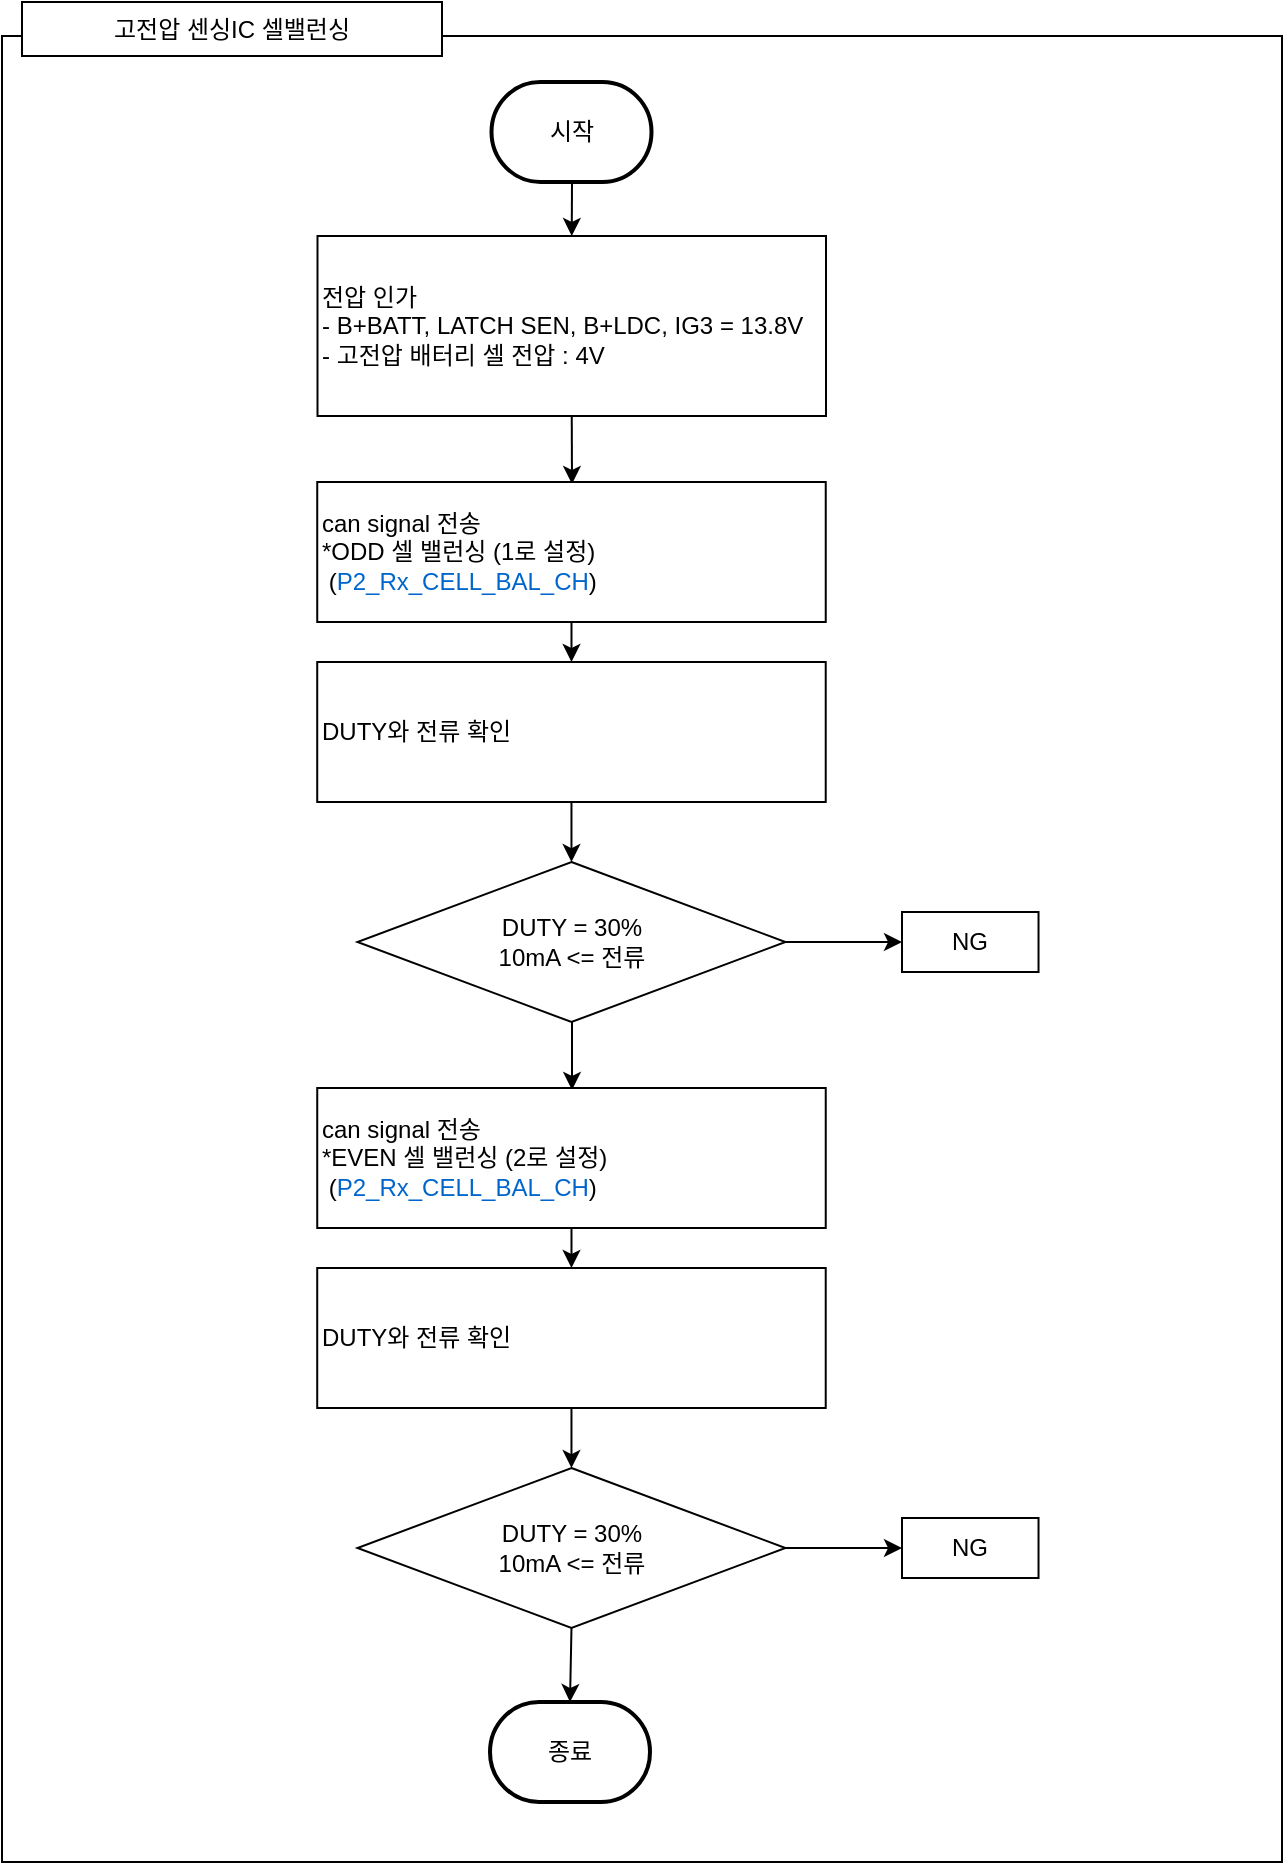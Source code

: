 <mxfile version="22.1.21" type="github">
  <diagram name="페이지-1" id="i4kZyCOu4kcTUlXigqUq">
    <mxGraphModel dx="2353" dy="287" grid="1" gridSize="10" guides="1" tooltips="1" connect="1" arrows="1" fold="1" page="1" pageScale="1" pageWidth="827" pageHeight="1169" math="0" shadow="0">
      <root>
        <mxCell id="0" />
        <mxCell id="1" parent="0" />
        <mxCell id="JR--cD0cvc0XQbJhbA4U-1" value="" style="rounded=0;whiteSpace=wrap;html=1;align=left;" vertex="1" parent="1">
          <mxGeometry x="90" y="1247" width="640" height="913" as="geometry" />
        </mxCell>
        <mxCell id="JR--cD0cvc0XQbJhbA4U-2" value="시작" style="strokeWidth=2;html=1;shape=mxgraph.flowchart.terminator;whiteSpace=wrap;" vertex="1" parent="1">
          <mxGeometry x="334.75" y="1270" width="80" height="50" as="geometry" />
        </mxCell>
        <mxCell id="JR--cD0cvc0XQbJhbA4U-3" value="고전압 센싱IC 셀밸런싱" style="rounded=0;whiteSpace=wrap;html=1;align=center;" vertex="1" parent="1">
          <mxGeometry x="100" y="1230" width="210" height="27" as="geometry" />
        </mxCell>
        <mxCell id="JR--cD0cvc0XQbJhbA4U-4" value="전압 인가&lt;br&gt;- B+BATT, LATCH SEN, B+LDC, IG3 = 13.8V&lt;br&gt;- 고전압 배터리 셀 전압 : 4V" style="rounded=0;whiteSpace=wrap;html=1;align=left;" vertex="1" parent="1">
          <mxGeometry x="247.75" y="1347" width="254.25" height="90" as="geometry" />
        </mxCell>
        <mxCell id="JR--cD0cvc0XQbJhbA4U-5" value="" style="endArrow=classic;html=1;rounded=0;exitX=0.5;exitY=1;exitDx=0;exitDy=0;exitPerimeter=0;entryX=0.5;entryY=0;entryDx=0;entryDy=0;" edge="1" parent="1" target="JR--cD0cvc0XQbJhbA4U-4">
          <mxGeometry width="50" height="50" relative="1" as="geometry">
            <mxPoint x="375" y="1320" as="sourcePoint" />
            <mxPoint x="150.75" y="1320" as="targetPoint" />
          </mxGeometry>
        </mxCell>
        <mxCell id="JR--cD0cvc0XQbJhbA4U-6" value="" style="endArrow=classic;html=1;rounded=0;exitX=0.5;exitY=1;exitDx=0;exitDy=0;" edge="1" parent="1" source="JR--cD0cvc0XQbJhbA4U-4">
          <mxGeometry width="50" height="50" relative="1" as="geometry">
            <mxPoint x="590" y="1337" as="sourcePoint" />
            <mxPoint x="375" y="1471" as="targetPoint" />
          </mxGeometry>
        </mxCell>
        <mxCell id="JR--cD0cvc0XQbJhbA4U-8" value="can signal 전송&lt;br&gt;*ODD 셀 밸런싱 (1로 설정)&lt;br&gt;&amp;nbsp;(&lt;font color=&quot;#0066cc&quot;&gt;P2_Rx_CELL_BAL_CH&lt;/font&gt;)" style="rounded=0;whiteSpace=wrap;html=1;align=left;" vertex="1" parent="1">
          <mxGeometry x="247.62" y="1470" width="254.25" height="70" as="geometry" />
        </mxCell>
        <mxCell id="JR--cD0cvc0XQbJhbA4U-9" value="DUTY = 30%&lt;br&gt;10mA &amp;lt;= 전류" style="rhombus;whiteSpace=wrap;html=1;" vertex="1" parent="1">
          <mxGeometry x="267.74" y="1660" width="214" height="80" as="geometry" />
        </mxCell>
        <mxCell id="JR--cD0cvc0XQbJhbA4U-10" value="DUTY와 전류 확인" style="rounded=0;whiteSpace=wrap;html=1;align=left;" vertex="1" parent="1">
          <mxGeometry x="247.61" y="1560" width="254.25" height="70" as="geometry" />
        </mxCell>
        <mxCell id="JR--cD0cvc0XQbJhbA4U-11" value="NG" style="rounded=0;whiteSpace=wrap;html=1;align=center;" vertex="1" parent="1">
          <mxGeometry x="540" y="1685" width="68.26" height="30" as="geometry" />
        </mxCell>
        <mxCell id="JR--cD0cvc0XQbJhbA4U-12" value="" style="endArrow=classic;html=1;rounded=0;exitX=0.5;exitY=1;exitDx=0;exitDy=0;" edge="1" parent="1" source="JR--cD0cvc0XQbJhbA4U-8" target="JR--cD0cvc0XQbJhbA4U-10">
          <mxGeometry width="50" height="50" relative="1" as="geometry">
            <mxPoint x="550" y="1570" as="sourcePoint" />
            <mxPoint x="600" y="1520" as="targetPoint" />
          </mxGeometry>
        </mxCell>
        <mxCell id="JR--cD0cvc0XQbJhbA4U-13" value="" style="endArrow=classic;html=1;rounded=0;exitX=0.5;exitY=1;exitDx=0;exitDy=0;" edge="1" parent="1" source="JR--cD0cvc0XQbJhbA4U-10" target="JR--cD0cvc0XQbJhbA4U-9">
          <mxGeometry width="50" height="50" relative="1" as="geometry">
            <mxPoint x="520" y="1610" as="sourcePoint" />
            <mxPoint x="570" y="1560" as="targetPoint" />
          </mxGeometry>
        </mxCell>
        <mxCell id="JR--cD0cvc0XQbJhbA4U-14" value="" style="endArrow=classic;html=1;rounded=0;exitX=1;exitY=0.5;exitDx=0;exitDy=0;entryX=0;entryY=0.5;entryDx=0;entryDy=0;" edge="1" parent="1" source="JR--cD0cvc0XQbJhbA4U-9" target="JR--cD0cvc0XQbJhbA4U-11">
          <mxGeometry width="50" height="50" relative="1" as="geometry">
            <mxPoint x="520" y="1610" as="sourcePoint" />
            <mxPoint x="570" y="1560" as="targetPoint" />
          </mxGeometry>
        </mxCell>
        <mxCell id="JR--cD0cvc0XQbJhbA4U-15" value="" style="endArrow=classic;html=1;rounded=0;exitX=0.5;exitY=1;exitDx=0;exitDy=0;" edge="1" parent="1">
          <mxGeometry width="50" height="50" relative="1" as="geometry">
            <mxPoint x="375" y="1740" as="sourcePoint" />
            <mxPoint x="375" y="1774" as="targetPoint" />
          </mxGeometry>
        </mxCell>
        <mxCell id="JR--cD0cvc0XQbJhbA4U-16" value="can signal 전송&lt;br&gt;*EVEN 셀 밸런싱 (2로 설정)&lt;br&gt;&amp;nbsp;(&lt;font color=&quot;#0066cc&quot;&gt;P2_Rx_CELL_BAL_CH&lt;/font&gt;)" style="rounded=0;whiteSpace=wrap;html=1;align=left;" vertex="1" parent="1">
          <mxGeometry x="247.62" y="1773" width="254.25" height="70" as="geometry" />
        </mxCell>
        <mxCell id="JR--cD0cvc0XQbJhbA4U-17" value="DUTY = 30%&lt;br&gt;10mA &amp;lt;= 전류" style="rhombus;whiteSpace=wrap;html=1;" vertex="1" parent="1">
          <mxGeometry x="267.74" y="1963" width="214" height="80" as="geometry" />
        </mxCell>
        <mxCell id="JR--cD0cvc0XQbJhbA4U-18" value="DUTY와 전류 확인" style="rounded=0;whiteSpace=wrap;html=1;align=left;" vertex="1" parent="1">
          <mxGeometry x="247.61" y="1863" width="254.25" height="70" as="geometry" />
        </mxCell>
        <mxCell id="JR--cD0cvc0XQbJhbA4U-19" value="NG" style="rounded=0;whiteSpace=wrap;html=1;align=center;" vertex="1" parent="1">
          <mxGeometry x="540" y="1988" width="68.26" height="30" as="geometry" />
        </mxCell>
        <mxCell id="JR--cD0cvc0XQbJhbA4U-20" value="" style="endArrow=classic;html=1;rounded=0;exitX=0.5;exitY=1;exitDx=0;exitDy=0;" edge="1" parent="1" source="JR--cD0cvc0XQbJhbA4U-16" target="JR--cD0cvc0XQbJhbA4U-18">
          <mxGeometry width="50" height="50" relative="1" as="geometry">
            <mxPoint x="550" y="1873" as="sourcePoint" />
            <mxPoint x="600" y="1823" as="targetPoint" />
          </mxGeometry>
        </mxCell>
        <mxCell id="JR--cD0cvc0XQbJhbA4U-21" value="" style="endArrow=classic;html=1;rounded=0;exitX=0.5;exitY=1;exitDx=0;exitDy=0;" edge="1" parent="1" source="JR--cD0cvc0XQbJhbA4U-18" target="JR--cD0cvc0XQbJhbA4U-17">
          <mxGeometry width="50" height="50" relative="1" as="geometry">
            <mxPoint x="520" y="1913" as="sourcePoint" />
            <mxPoint x="570" y="1863" as="targetPoint" />
          </mxGeometry>
        </mxCell>
        <mxCell id="JR--cD0cvc0XQbJhbA4U-22" value="" style="endArrow=classic;html=1;rounded=0;exitX=1;exitY=0.5;exitDx=0;exitDy=0;entryX=0;entryY=0.5;entryDx=0;entryDy=0;" edge="1" parent="1" source="JR--cD0cvc0XQbJhbA4U-17" target="JR--cD0cvc0XQbJhbA4U-19">
          <mxGeometry width="50" height="50" relative="1" as="geometry">
            <mxPoint x="520" y="1913" as="sourcePoint" />
            <mxPoint x="570" y="1863" as="targetPoint" />
          </mxGeometry>
        </mxCell>
        <mxCell id="JR--cD0cvc0XQbJhbA4U-23" value="종료" style="strokeWidth=2;html=1;shape=mxgraph.flowchart.terminator;whiteSpace=wrap;" vertex="1" parent="1">
          <mxGeometry x="334" y="2080" width="80" height="50" as="geometry" />
        </mxCell>
        <mxCell id="JR--cD0cvc0XQbJhbA4U-24" value="" style="endArrow=classic;html=1;rounded=0;exitX=0.5;exitY=1;exitDx=0;exitDy=0;entryX=0.5;entryY=0;entryDx=0;entryDy=0;entryPerimeter=0;" edge="1" parent="1" source="JR--cD0cvc0XQbJhbA4U-17" target="JR--cD0cvc0XQbJhbA4U-23">
          <mxGeometry width="50" height="50" relative="1" as="geometry">
            <mxPoint x="450" y="2080" as="sourcePoint" />
            <mxPoint x="500" y="2030" as="targetPoint" />
          </mxGeometry>
        </mxCell>
      </root>
    </mxGraphModel>
  </diagram>
</mxfile>
